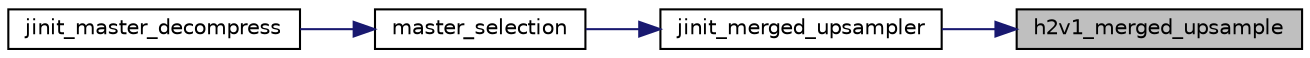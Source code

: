 digraph "h2v1_merged_upsample"
{
 // LATEX_PDF_SIZE
  bgcolor="transparent";
  edge [fontname="Helvetica",fontsize="10",labelfontname="Helvetica",labelfontsize="10"];
  node [fontname="Helvetica",fontsize="10",shape=record];
  rankdir="RL";
  Node6 [label="h2v1_merged_upsample",height=0.2,width=0.4,color="black", fillcolor="grey75", style="filled", fontcolor="black",tooltip=" "];
  Node6 -> Node7 [dir="back",color="midnightblue",fontsize="10",style="solid"];
  Node7 [label="jinit_merged_upsampler",height=0.2,width=0.4,color="black",URL="$jdmerge_8c.html#a672c840561890b5cc54e7e9059f6423a",tooltip=" "];
  Node7 -> Node8 [dir="back",color="midnightblue",fontsize="10",style="solid"];
  Node8 [label="master_selection",height=0.2,width=0.4,color="black",URL="$jdmaster_8c.html#a440a4f3af47f35f6dd2a353329bc3baf",tooltip=" "];
  Node8 -> Node9 [dir="back",color="midnightblue",fontsize="10",style="solid"];
  Node9 [label="jinit_master_decompress",height=0.2,width=0.4,color="black",URL="$jdmaster_8c.html#a103160e5ec5fd80c654e74f633b14818",tooltip=" "];
}

